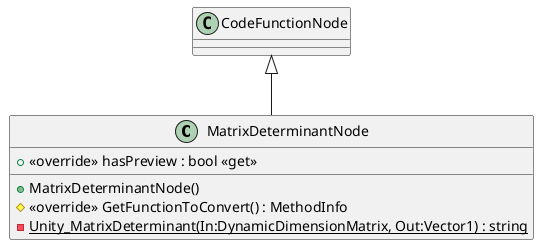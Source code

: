 @startuml
class MatrixDeterminantNode {
    + MatrixDeterminantNode()
    + <<override>> hasPreview : bool <<get>>
    # <<override>> GetFunctionToConvert() : MethodInfo
    {static} - Unity_MatrixDeterminant(In:DynamicDimensionMatrix, Out:Vector1) : string
}
CodeFunctionNode <|-- MatrixDeterminantNode
@enduml
